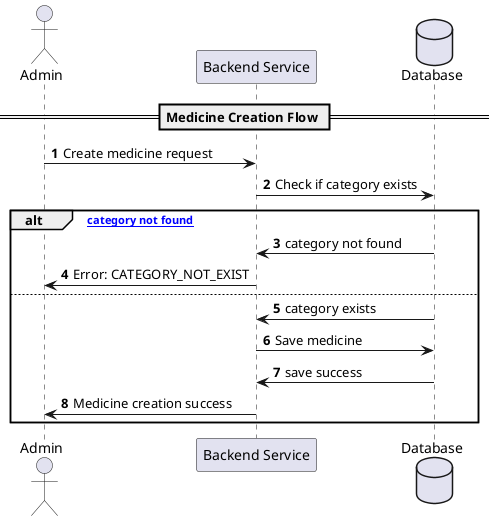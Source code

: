 @startuml
autonumber

actor Admin as "Admin"
participant Backend as "Backend Service"
database DB as "Database"

== Medicine Creation Flow ==
Admin -> Backend: Create medicine request
Backend -> DB: Check if category exists
alt ["category not found"]
    DB -> Backend: category not found
    Backend -> Admin: Error: CATEGORY_NOT_EXIST
else
    DB -> Backend: category exists
    Backend -> DB: Save medicine
    DB -> Backend: save success
    Backend -> Admin: Medicine creation success
end
@enduml
